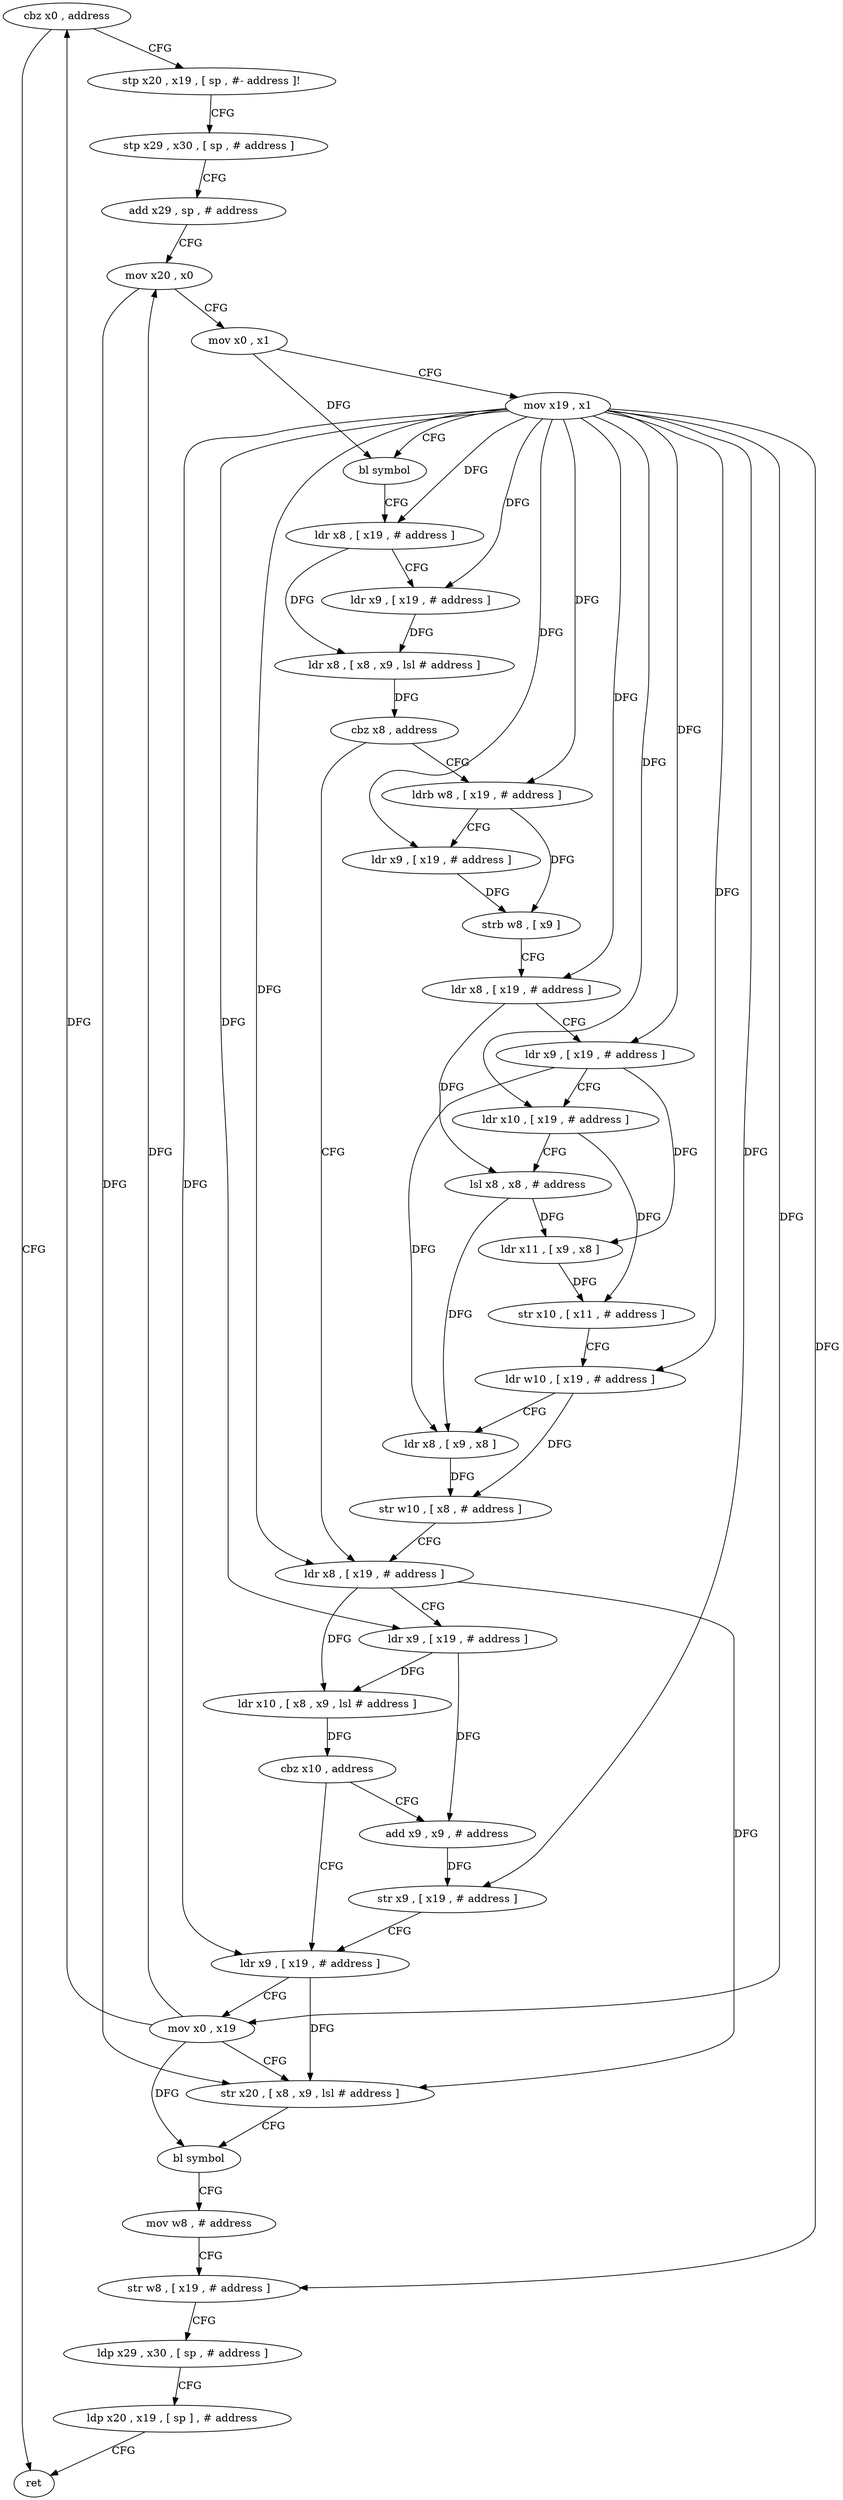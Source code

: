 digraph "func" {
"116952" [label = "cbz x0 , address" ]
"117104" [label = "ret" ]
"116956" [label = "stp x20 , x19 , [ sp , #- address ]!" ]
"116960" [label = "stp x29 , x30 , [ sp , # address ]" ]
"116964" [label = "add x29 , sp , # address" ]
"116968" [label = "mov x20 , x0" ]
"116972" [label = "mov x0 , x1" ]
"116976" [label = "mov x19 , x1" ]
"116980" [label = "bl symbol" ]
"116984" [label = "ldr x8 , [ x19 , # address ]" ]
"116988" [label = "ldr x9 , [ x19 , # address ]" ]
"116992" [label = "ldr x8 , [ x8 , x9 , lsl # address ]" ]
"116996" [label = "cbz x8 , address" ]
"117048" [label = "ldr x8 , [ x19 , # address ]" ]
"117000" [label = "ldrb w8 , [ x19 , # address ]" ]
"117052" [label = "ldr x9 , [ x19 , # address ]" ]
"117056" [label = "ldr x10 , [ x8 , x9 , lsl # address ]" ]
"117060" [label = "cbz x10 , address" ]
"117072" [label = "ldr x9 , [ x19 , # address ]" ]
"117064" [label = "add x9 , x9 , # address" ]
"117004" [label = "ldr x9 , [ x19 , # address ]" ]
"117008" [label = "strb w8 , [ x9 ]" ]
"117012" [label = "ldr x8 , [ x19 , # address ]" ]
"117016" [label = "ldr x9 , [ x19 , # address ]" ]
"117020" [label = "ldr x10 , [ x19 , # address ]" ]
"117024" [label = "lsl x8 , x8 , # address" ]
"117028" [label = "ldr x11 , [ x9 , x8 ]" ]
"117032" [label = "str x10 , [ x11 , # address ]" ]
"117036" [label = "ldr w10 , [ x19 , # address ]" ]
"117040" [label = "ldr x8 , [ x9 , x8 ]" ]
"117044" [label = "str w10 , [ x8 , # address ]" ]
"117076" [label = "mov x0 , x19" ]
"117080" [label = "str x20 , [ x8 , x9 , lsl # address ]" ]
"117084" [label = "bl symbol" ]
"117088" [label = "mov w8 , # address" ]
"117092" [label = "str w8 , [ x19 , # address ]" ]
"117096" [label = "ldp x29 , x30 , [ sp , # address ]" ]
"117100" [label = "ldp x20 , x19 , [ sp ] , # address" ]
"117068" [label = "str x9 , [ x19 , # address ]" ]
"116952" -> "117104" [ label = "CFG" ]
"116952" -> "116956" [ label = "CFG" ]
"116956" -> "116960" [ label = "CFG" ]
"116960" -> "116964" [ label = "CFG" ]
"116964" -> "116968" [ label = "CFG" ]
"116968" -> "116972" [ label = "CFG" ]
"116968" -> "117080" [ label = "DFG" ]
"116972" -> "116976" [ label = "CFG" ]
"116972" -> "116980" [ label = "DFG" ]
"116976" -> "116980" [ label = "CFG" ]
"116976" -> "116984" [ label = "DFG" ]
"116976" -> "116988" [ label = "DFG" ]
"116976" -> "117048" [ label = "DFG" ]
"116976" -> "117052" [ label = "DFG" ]
"116976" -> "117000" [ label = "DFG" ]
"116976" -> "117004" [ label = "DFG" ]
"116976" -> "117012" [ label = "DFG" ]
"116976" -> "117016" [ label = "DFG" ]
"116976" -> "117020" [ label = "DFG" ]
"116976" -> "117036" [ label = "DFG" ]
"116976" -> "117072" [ label = "DFG" ]
"116976" -> "117076" [ label = "DFG" ]
"116976" -> "117092" [ label = "DFG" ]
"116976" -> "117068" [ label = "DFG" ]
"116980" -> "116984" [ label = "CFG" ]
"116984" -> "116988" [ label = "CFG" ]
"116984" -> "116992" [ label = "DFG" ]
"116988" -> "116992" [ label = "DFG" ]
"116992" -> "116996" [ label = "DFG" ]
"116996" -> "117048" [ label = "CFG" ]
"116996" -> "117000" [ label = "CFG" ]
"117048" -> "117052" [ label = "CFG" ]
"117048" -> "117056" [ label = "DFG" ]
"117048" -> "117080" [ label = "DFG" ]
"117000" -> "117004" [ label = "CFG" ]
"117000" -> "117008" [ label = "DFG" ]
"117052" -> "117056" [ label = "DFG" ]
"117052" -> "117064" [ label = "DFG" ]
"117056" -> "117060" [ label = "DFG" ]
"117060" -> "117072" [ label = "CFG" ]
"117060" -> "117064" [ label = "CFG" ]
"117072" -> "117076" [ label = "CFG" ]
"117072" -> "117080" [ label = "DFG" ]
"117064" -> "117068" [ label = "DFG" ]
"117004" -> "117008" [ label = "DFG" ]
"117008" -> "117012" [ label = "CFG" ]
"117012" -> "117016" [ label = "CFG" ]
"117012" -> "117024" [ label = "DFG" ]
"117016" -> "117020" [ label = "CFG" ]
"117016" -> "117028" [ label = "DFG" ]
"117016" -> "117040" [ label = "DFG" ]
"117020" -> "117024" [ label = "CFG" ]
"117020" -> "117032" [ label = "DFG" ]
"117024" -> "117028" [ label = "DFG" ]
"117024" -> "117040" [ label = "DFG" ]
"117028" -> "117032" [ label = "DFG" ]
"117032" -> "117036" [ label = "CFG" ]
"117036" -> "117040" [ label = "CFG" ]
"117036" -> "117044" [ label = "DFG" ]
"117040" -> "117044" [ label = "DFG" ]
"117044" -> "117048" [ label = "CFG" ]
"117076" -> "117080" [ label = "CFG" ]
"117076" -> "116952" [ label = "DFG" ]
"117076" -> "116968" [ label = "DFG" ]
"117076" -> "117084" [ label = "DFG" ]
"117080" -> "117084" [ label = "CFG" ]
"117084" -> "117088" [ label = "CFG" ]
"117088" -> "117092" [ label = "CFG" ]
"117092" -> "117096" [ label = "CFG" ]
"117096" -> "117100" [ label = "CFG" ]
"117100" -> "117104" [ label = "CFG" ]
"117068" -> "117072" [ label = "CFG" ]
}
